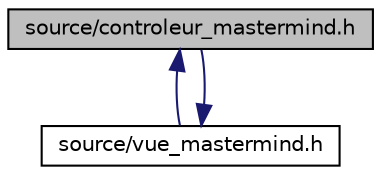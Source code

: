digraph "source/controleur_mastermind.h"
{
  edge [fontname="Helvetica",fontsize="10",labelfontname="Helvetica",labelfontsize="10"];
  node [fontname="Helvetica",fontsize="10",shape=record];
  Node4 [label="source/controleur_mastermind.h",height=0.2,width=0.4,color="black", fillcolor="grey75", style="filled", fontcolor="black"];
  Node4 -> Node5 [dir="back",color="midnightblue",fontsize="10",style="solid",fontname="Helvetica"];
  Node5 [label="source/vue_mastermind.h",height=0.2,width=0.4,color="black", fillcolor="white", style="filled",URL="$vue__mastermind_8h.html",tooltip="Vue (pattern MVC) pour la gestion du jeu Mastermind. "];
  Node5 -> Node4 [dir="back",color="midnightblue",fontsize="10",style="solid",fontname="Helvetica"];
}
